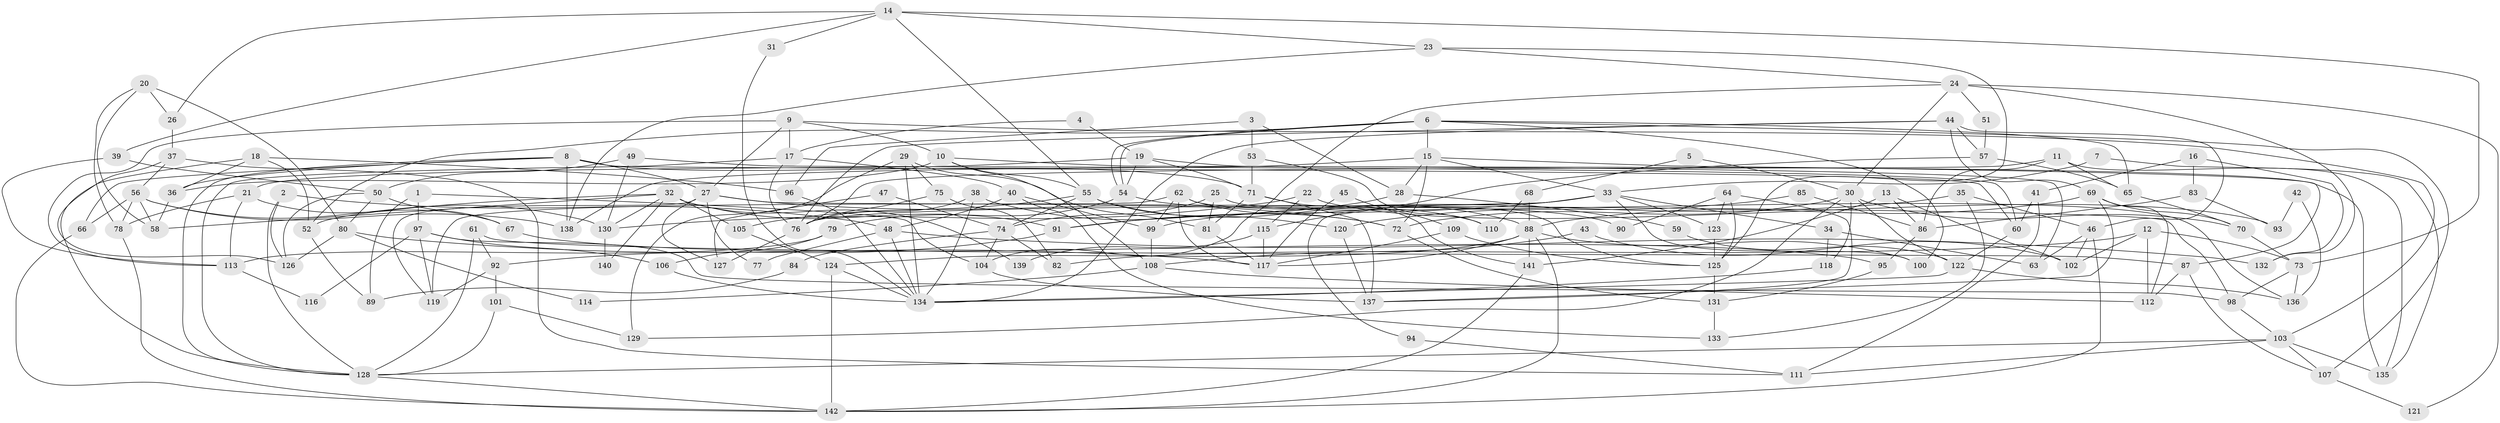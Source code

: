 // coarse degree distribution, {3: 0.21875, 5: 0.15625, 2: 0.13541666666666666, 11: 0.020833333333333332, 4: 0.14583333333333334, 9: 0.052083333333333336, 8: 0.07291666666666667, 6: 0.11458333333333333, 7: 0.07291666666666667, 10: 0.010416666666666666}
// Generated by graph-tools (version 1.1) at 2025/42/03/06/25 10:42:02]
// undirected, 142 vertices, 284 edges
graph export_dot {
graph [start="1"]
  node [color=gray90,style=filled];
  1;
  2;
  3;
  4;
  5;
  6;
  7;
  8;
  9;
  10;
  11;
  12;
  13;
  14;
  15;
  16;
  17;
  18;
  19;
  20;
  21;
  22;
  23;
  24;
  25;
  26;
  27;
  28;
  29;
  30;
  31;
  32;
  33;
  34;
  35;
  36;
  37;
  38;
  39;
  40;
  41;
  42;
  43;
  44;
  45;
  46;
  47;
  48;
  49;
  50;
  51;
  52;
  53;
  54;
  55;
  56;
  57;
  58;
  59;
  60;
  61;
  62;
  63;
  64;
  65;
  66;
  67;
  68;
  69;
  70;
  71;
  72;
  73;
  74;
  75;
  76;
  77;
  78;
  79;
  80;
  81;
  82;
  83;
  84;
  85;
  86;
  87;
  88;
  89;
  90;
  91;
  92;
  93;
  94;
  95;
  96;
  97;
  98;
  99;
  100;
  101;
  102;
  103;
  104;
  105;
  106;
  107;
  108;
  109;
  110;
  111;
  112;
  113;
  114;
  115;
  116;
  117;
  118;
  119;
  120;
  121;
  122;
  123;
  124;
  125;
  126;
  127;
  128;
  129;
  130;
  131;
  132;
  133;
  134;
  135;
  136;
  137;
  138;
  139;
  140;
  141;
  142;
  1 -- 97;
  1 -- 104;
  1 -- 89;
  2 -- 128;
  2 -- 126;
  2 -- 48;
  3 -- 28;
  3 -- 96;
  3 -- 53;
  4 -- 19;
  4 -- 17;
  5 -- 30;
  5 -- 68;
  6 -- 54;
  6 -- 54;
  6 -- 100;
  6 -- 15;
  6 -- 52;
  6 -- 65;
  6 -- 107;
  7 -- 135;
  7 -- 33;
  8 -- 66;
  8 -- 27;
  8 -- 36;
  8 -- 60;
  8 -- 71;
  8 -- 128;
  8 -- 138;
  9 -- 113;
  9 -- 103;
  9 -- 10;
  9 -- 17;
  9 -- 27;
  10 -- 36;
  10 -- 55;
  10 -- 63;
  10 -- 108;
  11 -- 65;
  11 -- 76;
  11 -- 86;
  11 -- 135;
  12 -- 73;
  12 -- 112;
  12 -- 82;
  12 -- 102;
  13 -- 102;
  13 -- 141;
  13 -- 86;
  14 -- 55;
  14 -- 23;
  14 -- 26;
  14 -- 31;
  14 -- 39;
  14 -- 73;
  15 -- 138;
  15 -- 28;
  15 -- 33;
  15 -- 72;
  15 -- 87;
  16 -- 132;
  16 -- 41;
  16 -- 83;
  17 -- 128;
  17 -- 40;
  17 -- 76;
  18 -- 52;
  18 -- 128;
  18 -- 36;
  18 -- 96;
  19 -- 71;
  19 -- 135;
  19 -- 21;
  19 -- 54;
  20 -- 58;
  20 -- 78;
  20 -- 26;
  20 -- 80;
  21 -- 113;
  21 -- 67;
  21 -- 78;
  22 -- 115;
  22 -- 130;
  22 -- 93;
  23 -- 125;
  23 -- 138;
  23 -- 24;
  24 -- 104;
  24 -- 30;
  24 -- 51;
  24 -- 121;
  24 -- 132;
  25 -- 81;
  25 -- 125;
  25 -- 74;
  26 -- 37;
  27 -- 72;
  27 -- 77;
  27 -- 98;
  27 -- 119;
  27 -- 127;
  28 -- 91;
  28 -- 59;
  29 -- 75;
  29 -- 134;
  29 -- 81;
  29 -- 129;
  30 -- 72;
  30 -- 70;
  30 -- 118;
  30 -- 122;
  30 -- 129;
  31 -- 134;
  32 -- 58;
  32 -- 105;
  32 -- 52;
  32 -- 91;
  32 -- 130;
  32 -- 139;
  32 -- 140;
  33 -- 91;
  33 -- 34;
  33 -- 76;
  33 -- 94;
  33 -- 100;
  33 -- 123;
  34 -- 63;
  34 -- 118;
  35 -- 133;
  35 -- 46;
  35 -- 99;
  36 -- 58;
  37 -- 56;
  37 -- 111;
  37 -- 126;
  38 -- 76;
  38 -- 134;
  38 -- 72;
  39 -- 50;
  39 -- 113;
  40 -- 48;
  40 -- 99;
  40 -- 133;
  41 -- 111;
  41 -- 60;
  42 -- 136;
  42 -- 93;
  43 -- 108;
  43 -- 102;
  44 -- 76;
  44 -- 134;
  44 -- 46;
  44 -- 57;
  44 -- 69;
  45 -- 117;
  45 -- 109;
  46 -- 142;
  46 -- 63;
  46 -- 102;
  47 -- 74;
  47 -- 127;
  48 -- 134;
  48 -- 77;
  48 -- 132;
  49 -- 60;
  49 -- 50;
  49 -- 130;
  50 -- 80;
  50 -- 126;
  50 -- 67;
  51 -- 57;
  52 -- 89;
  53 -- 71;
  53 -- 110;
  54 -- 79;
  54 -- 90;
  55 -- 88;
  55 -- 74;
  55 -- 105;
  55 -- 120;
  56 -- 78;
  56 -- 130;
  56 -- 58;
  56 -- 66;
  56 -- 138;
  57 -- 65;
  57 -- 115;
  59 -- 122;
  60 -- 122;
  61 -- 87;
  61 -- 128;
  61 -- 92;
  62 -- 99;
  62 -- 117;
  62 -- 110;
  62 -- 119;
  62 -- 136;
  64 -- 137;
  64 -- 125;
  64 -- 90;
  64 -- 123;
  65 -- 70;
  66 -- 142;
  67 -- 95;
  68 -- 88;
  68 -- 110;
  69 -- 70;
  69 -- 88;
  69 -- 112;
  69 -- 137;
  70 -- 73;
  71 -- 141;
  71 -- 81;
  71 -- 137;
  72 -- 131;
  73 -- 98;
  73 -- 136;
  74 -- 82;
  74 -- 84;
  74 -- 104;
  75 -- 82;
  75 -- 76;
  76 -- 127;
  78 -- 142;
  79 -- 106;
  79 -- 113;
  80 -- 117;
  80 -- 114;
  80 -- 126;
  81 -- 117;
  83 -- 86;
  83 -- 93;
  84 -- 89;
  85 -- 120;
  85 -- 86;
  86 -- 95;
  87 -- 112;
  87 -- 107;
  88 -- 142;
  88 -- 100;
  88 -- 117;
  88 -- 124;
  88 -- 141;
  91 -- 92;
  92 -- 119;
  92 -- 101;
  94 -- 111;
  95 -- 131;
  96 -- 134;
  97 -- 119;
  97 -- 98;
  97 -- 106;
  97 -- 116;
  98 -- 103;
  99 -- 108;
  101 -- 129;
  101 -- 128;
  103 -- 107;
  103 -- 128;
  103 -- 111;
  103 -- 135;
  104 -- 137;
  105 -- 124;
  106 -- 134;
  107 -- 121;
  108 -- 112;
  108 -- 114;
  109 -- 117;
  109 -- 125;
  113 -- 116;
  115 -- 117;
  115 -- 139;
  118 -- 134;
  120 -- 137;
  122 -- 136;
  122 -- 134;
  123 -- 125;
  124 -- 134;
  124 -- 142;
  125 -- 131;
  128 -- 142;
  130 -- 140;
  131 -- 133;
  141 -- 142;
}
